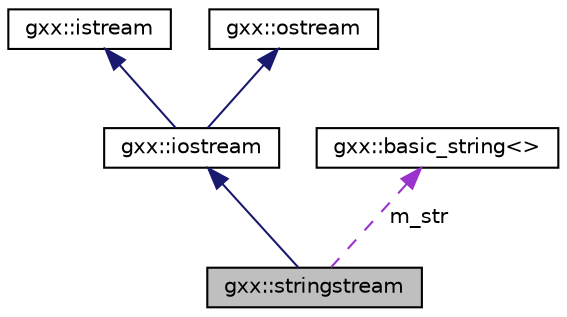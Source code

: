 digraph "gxx::stringstream"
{
  edge [fontname="Helvetica",fontsize="10",labelfontname="Helvetica",labelfontsize="10"];
  node [fontname="Helvetica",fontsize="10",shape=record];
  Node1 [label="gxx::stringstream",height=0.2,width=0.4,color="black", fillcolor="grey75", style="filled", fontcolor="black"];
  Node2 -> Node1 [dir="back",color="midnightblue",fontsize="10",style="solid",fontname="Helvetica"];
  Node2 [label="gxx::iostream",height=0.2,width=0.4,color="black", fillcolor="white", style="filled",URL="$classgxx_1_1iostream.html"];
  Node3 -> Node2 [dir="back",color="midnightblue",fontsize="10",style="solid",fontname="Helvetica"];
  Node3 [label="gxx::istream",height=0.2,width=0.4,color="black", fillcolor="white", style="filled",URL="$classgxx_1_1istream.html"];
  Node4 -> Node2 [dir="back",color="midnightblue",fontsize="10",style="solid",fontname="Helvetica"];
  Node4 [label="gxx::ostream",height=0.2,width=0.4,color="black", fillcolor="white", style="filled",URL="$classgxx_1_1ostream.html"];
  Node5 -> Node1 [dir="back",color="darkorchid3",fontsize="10",style="dashed",label=" m_str" ,fontname="Helvetica"];
  Node5 [label="gxx::basic_string\<\>",height=0.2,width=0.4,color="black", fillcolor="white", style="filled",URL="$classgxx_1_1basic__string.html"];
}
